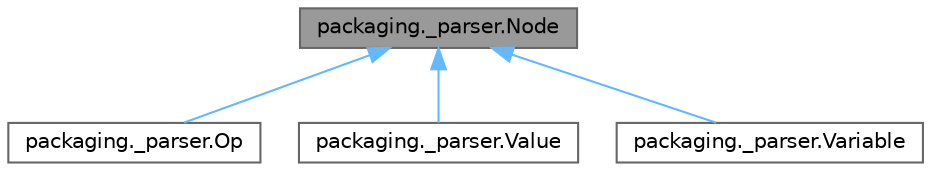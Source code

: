 digraph "packaging._parser.Node"
{
 // LATEX_PDF_SIZE
  bgcolor="transparent";
  edge [fontname=Helvetica,fontsize=10,labelfontname=Helvetica,labelfontsize=10];
  node [fontname=Helvetica,fontsize=10,shape=box,height=0.2,width=0.4];
  Node1 [id="Node000001",label="packaging._parser.Node",height=0.2,width=0.4,color="gray40", fillcolor="grey60", style="filled", fontcolor="black",tooltip=" "];
  Node1 -> Node2 [id="edge1_Node000001_Node000002",dir="back",color="steelblue1",style="solid",tooltip=" "];
  Node2 [id="Node000002",label="packaging._parser.Op",height=0.2,width=0.4,color="gray40", fillcolor="white", style="filled",URL="$classpackaging_1_1__parser_1_1_op.html",tooltip=" "];
  Node1 -> Node3 [id="edge2_Node000001_Node000003",dir="back",color="steelblue1",style="solid",tooltip=" "];
  Node3 [id="Node000003",label="packaging._parser.Value",height=0.2,width=0.4,color="gray40", fillcolor="white", style="filled",URL="$classpackaging_1_1__parser_1_1_value.html",tooltip=" "];
  Node1 -> Node4 [id="edge3_Node000001_Node000004",dir="back",color="steelblue1",style="solid",tooltip=" "];
  Node4 [id="Node000004",label="packaging._parser.Variable",height=0.2,width=0.4,color="gray40", fillcolor="white", style="filled",URL="$classpackaging_1_1__parser_1_1_variable.html",tooltip=" "];
}
